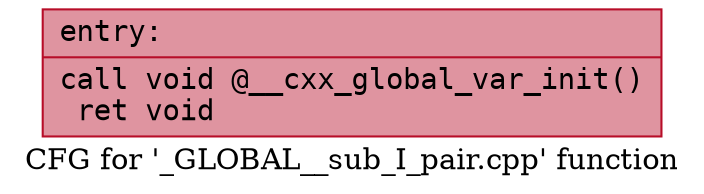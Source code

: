 digraph "CFG for '_GLOBAL__sub_I_pair.cpp' function" {
	label="CFG for '_GLOBAL__sub_I_pair.cpp' function";

	Node0x55f57345f330 [shape=record,color="#b70d28ff", style=filled, fillcolor="#b70d2870" fontname="Courier",label="{entry:\l|  call void @__cxx_global_var_init()\l  ret void\l}"];
}
